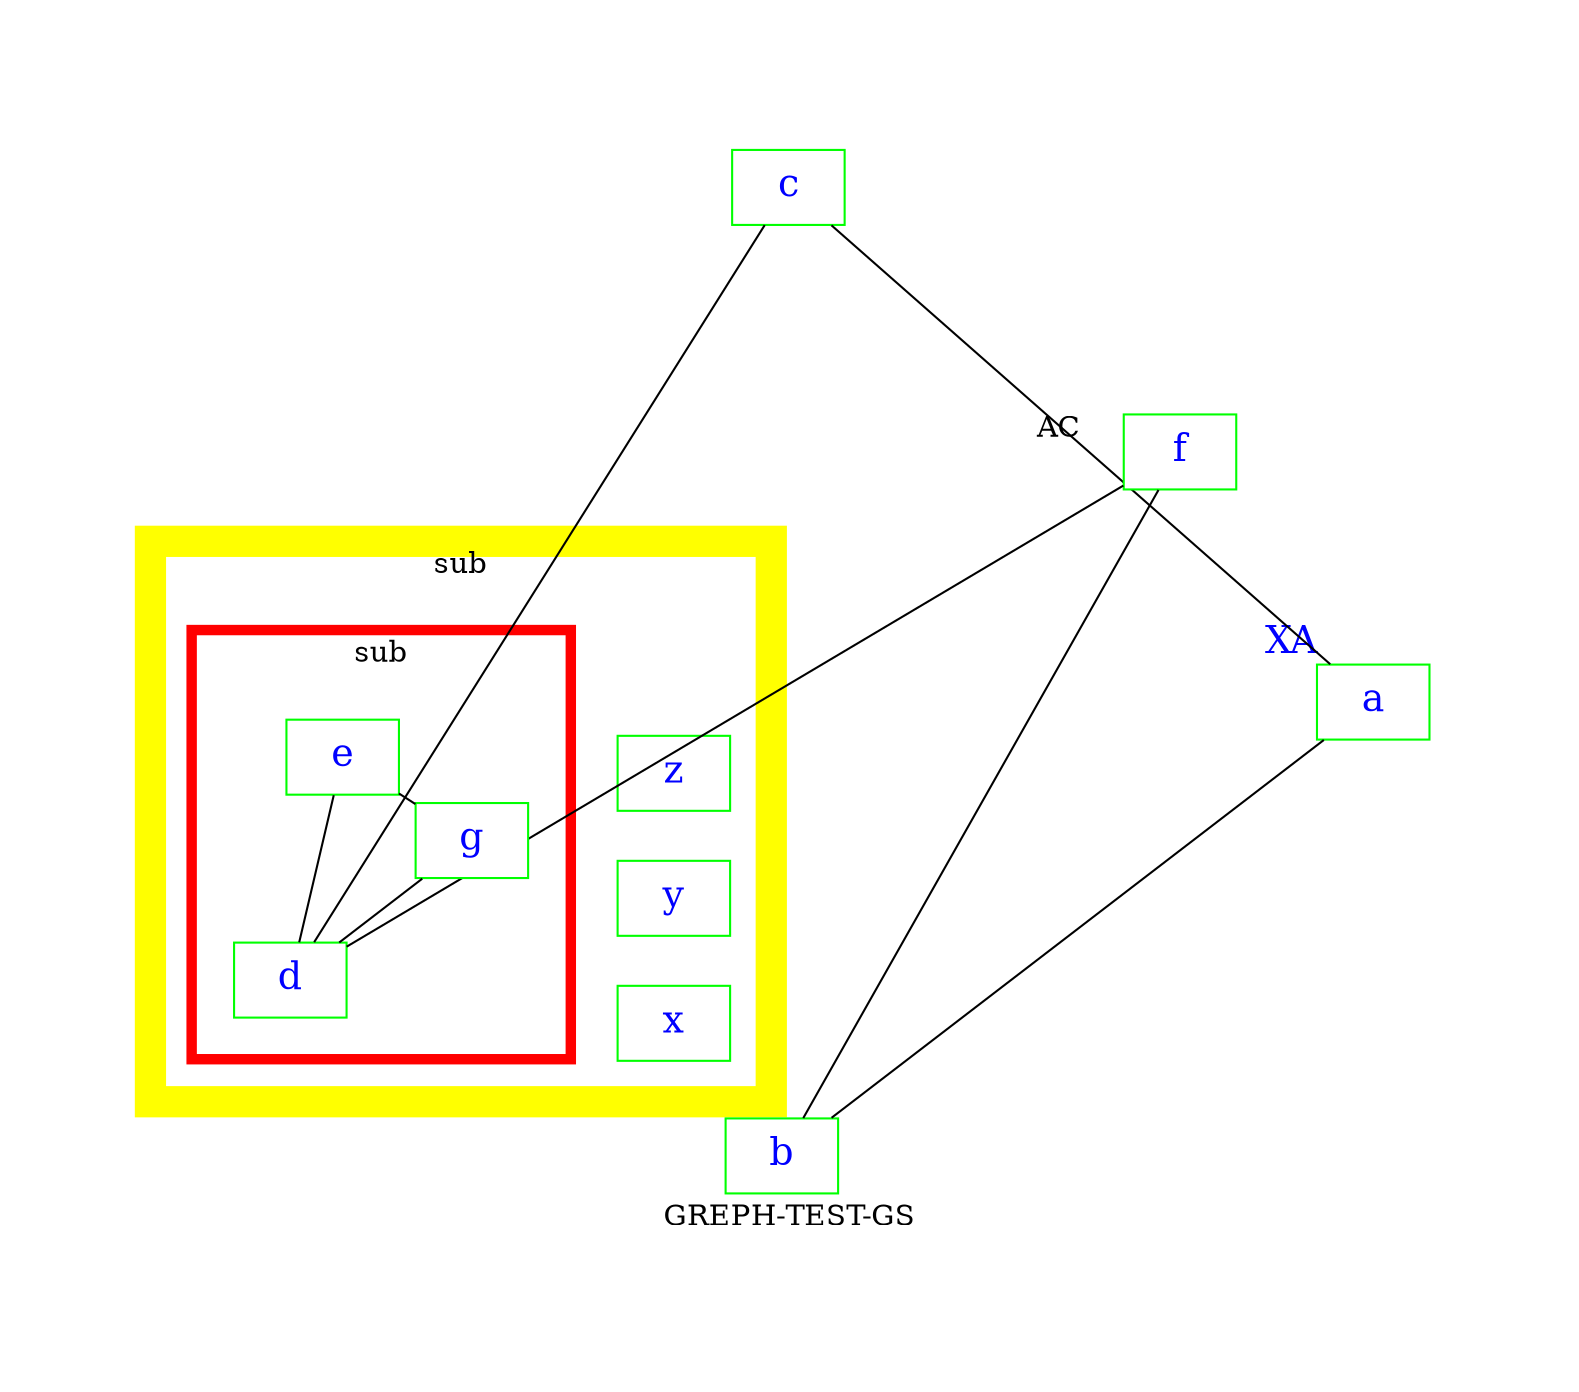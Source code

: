 //digraph z {
graph z {

/*
circo	円形のグラフ.
dot	階層型のグラフ. 有向グラフ向き. デフォルトのレイアウトエンジン
fdp	スプリング(ばね)モデルのグラフ. 無向グラフ向き.
neato	スプリング(ばね)モデルのグラフ. 無向グラフ向き.
osage	配列型のグラフ.
sfdp	fdpのマルチスケール版. 大きな無向グラフ向き.
twopi	放射型のグラフ. ノードは同心円状に配置さ
*/

graph [
 //layout = neato
 //layout = dot
 layout = fdp
 //layout = twopi
 //layout = circo
 //layout = osage

 //nodesep = 10 // 0.25  dot only
 //sep = "15"
 //esep = "+5"
 //voro_margin = 0.1
 //levelsgap = "3"

 mode = "major"  // OK
 //mode = "KK"
 //mode = "sgd"     // OK
 //mode = "hier"  // OK
 //mode = "ipsep" // OK

 //model = "shortpath"
 //model = "circuit"
 model = "subset"

 overlap = false
 normalize = false
 //notranslate=true
 pad=1.0
 nodesep=1.75  // inches
 //esep="+10"
 //sep="+10"
 dim=4
 dimen=4

 label = "GREPH-TEST-GS"
 ];

 node [ 
    shape = box
    //margin = 0.3   // node outer space
    //margin="0.5,0.2"
    style = "solid,filled",
    fillcolor = white    //  shpe face
    color = green        // shpe line
    //fontcolor = white
    fontcolor = blue
    fontsize = 18
    K = 0.7
    //pad=0.1
    //peripheries = 3
    //pin = true
 ];
 edge [ 
    len = 5
    constraint=false
 ];
  a  [xlabel = "XA", xlp="10,10"]
  b 
  c 
  
  /*
  subgraph clusterX_margin {

     style=invis
    // margin=20.0
    label="sub margin"
    style = "solid,filled"
    fillcolor = "gray"    //  shpe face
*/

  subgraph clusterX_pad {
  graph[
    id = "0001PAD"
    label="sub"
    //style = "solid,filled"
    //fillcolor = "gray"    //  shpe face
    margin = 20
    //margin="0.5,0.2"
    penwidth ="15"
    pencolor = yellow
   ];
   x
   y
   z
  subgraph clusterX {
  graph[
    id = "0001"
    label="sub"
    style = "solid,filled"
    fillcolor = "white"    //  shpe face
    margin = 20
    //margin="0.5,0.2"
    penwidth ="5"
    pencolor = red
   ];
    d 
    e 
    g
    d--e--g--d
  }
  }
//  }
  f 

  a--c   [label="AC" ]
  b--f
  d--f
  c--d
  a--b
}
